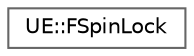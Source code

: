 digraph "Graphical Class Hierarchy"
{
 // INTERACTIVE_SVG=YES
 // LATEX_PDF_SIZE
  bgcolor="transparent";
  edge [fontname=Helvetica,fontsize=10,labelfontname=Helvetica,labelfontsize=10];
  node [fontname=Helvetica,fontsize=10,shape=box,height=0.2,width=0.4];
  rankdir="LR";
  Node0 [id="Node000000",label="UE::FSpinLock",height=0.2,width=0.4,color="grey40", fillcolor="white", style="filled",URL="$d0/dce/classUE_1_1FSpinLock.html",tooltip=" "];
}

